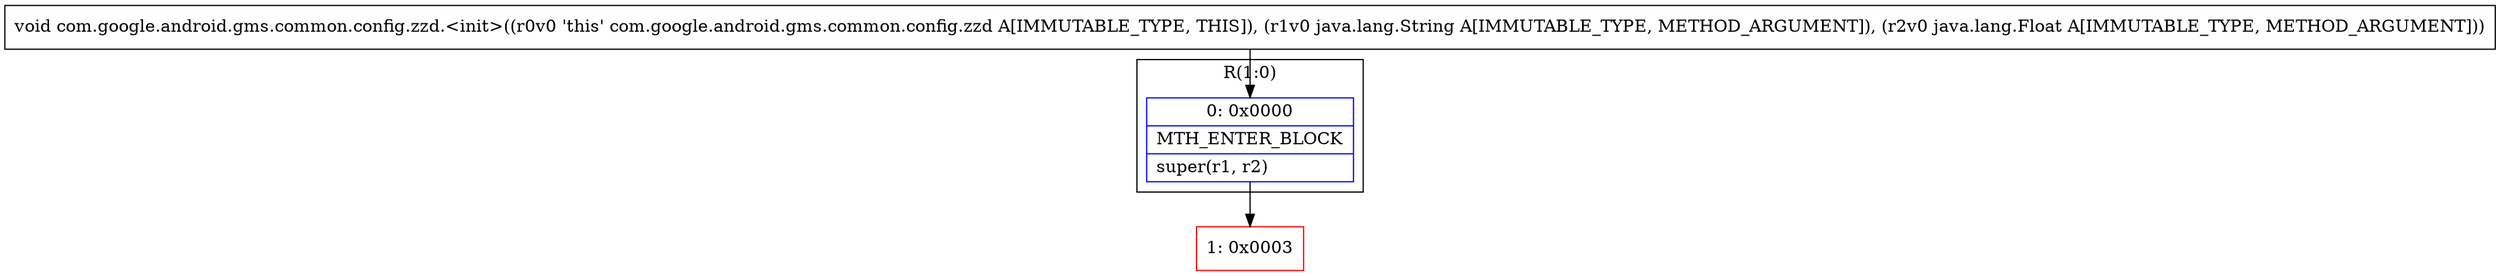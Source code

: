 digraph "CFG forcom.google.android.gms.common.config.zzd.\<init\>(Ljava\/lang\/String;Ljava\/lang\/Float;)V" {
subgraph cluster_Region_1835519722 {
label = "R(1:0)";
node [shape=record,color=blue];
Node_0 [shape=record,label="{0\:\ 0x0000|MTH_ENTER_BLOCK\l|super(r1, r2)\l}"];
}
Node_1 [shape=record,color=red,label="{1\:\ 0x0003}"];
MethodNode[shape=record,label="{void com.google.android.gms.common.config.zzd.\<init\>((r0v0 'this' com.google.android.gms.common.config.zzd A[IMMUTABLE_TYPE, THIS]), (r1v0 java.lang.String A[IMMUTABLE_TYPE, METHOD_ARGUMENT]), (r2v0 java.lang.Float A[IMMUTABLE_TYPE, METHOD_ARGUMENT])) }"];
MethodNode -> Node_0;
Node_0 -> Node_1;
}

